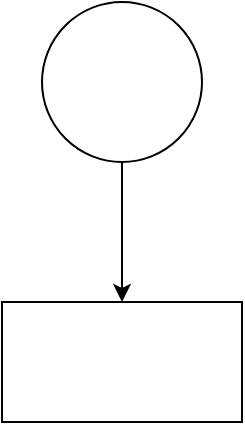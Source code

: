 <mxfile version="14.9.8" type="github">
  <diagram id="2lUMS2kSC3XyWGNXkt_k" name="第 1 页">
    <mxGraphModel dx="965" dy="629" grid="1" gridSize="10" guides="1" tooltips="1" connect="1" arrows="1" fold="1" page="1" pageScale="1" pageWidth="827" pageHeight="1169" math="0" shadow="0">
      <root>
        <mxCell id="0" />
        <mxCell id="1" parent="0" />
        <mxCell id="yGHtYVtZNsBKXJgSI9sg-3" value="" style="edgeStyle=orthogonalEdgeStyle;rounded=0;orthogonalLoop=1;jettySize=auto;html=1;" edge="1" parent="1" source="yGHtYVtZNsBKXJgSI9sg-1" target="yGHtYVtZNsBKXJgSI9sg-2">
          <mxGeometry relative="1" as="geometry" />
        </mxCell>
        <mxCell id="yGHtYVtZNsBKXJgSI9sg-1" value="" style="ellipse;whiteSpace=wrap;html=1;aspect=fixed;" vertex="1" parent="1">
          <mxGeometry x="250" y="190" width="80" height="80" as="geometry" />
        </mxCell>
        <mxCell id="yGHtYVtZNsBKXJgSI9sg-2" value="" style="rounded=0;whiteSpace=wrap;html=1;" vertex="1" parent="1">
          <mxGeometry x="230" y="340" width="120" height="60" as="geometry" />
        </mxCell>
      </root>
    </mxGraphModel>
  </diagram>
</mxfile>
